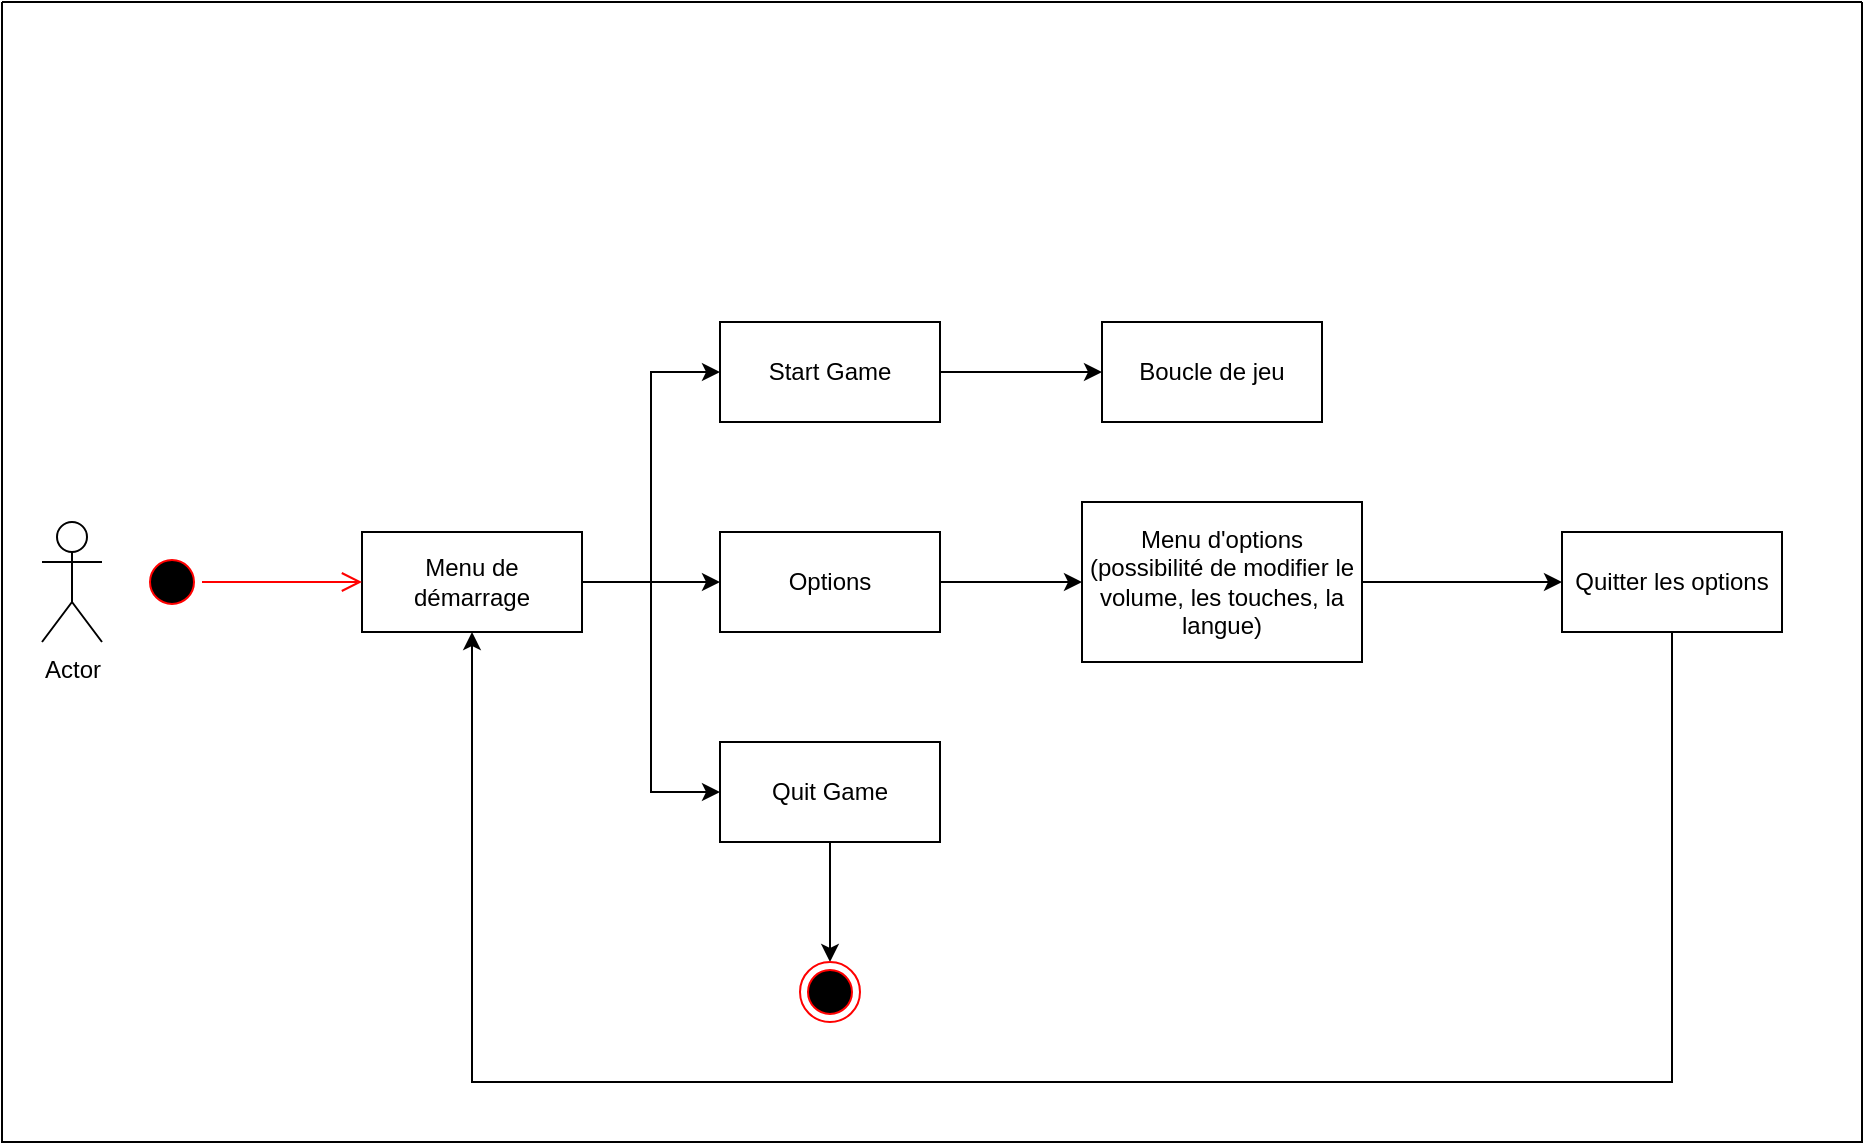 <mxfile version="28.2.5">
  <diagram name="Page-1" id="JIowyf5ZmtaRhC7pZ6tD">
    <mxGraphModel dx="1216" dy="730" grid="1" gridSize="10" guides="1" tooltips="1" connect="1" arrows="1" fold="1" page="1" pageScale="1" pageWidth="827" pageHeight="1169" math="0" shadow="0">
      <root>
        <mxCell id="0" />
        <mxCell id="1" parent="0" />
        <mxCell id="44VzV7iFw_1aFhjBjFrC-1" value="Actor" style="shape=umlActor;verticalLabelPosition=bottom;verticalAlign=top;html=1;" vertex="1" parent="1">
          <mxGeometry x="20" y="290" width="30" height="60" as="geometry" />
        </mxCell>
        <mxCell id="44VzV7iFw_1aFhjBjFrC-9" value="" style="edgeStyle=orthogonalEdgeStyle;rounded=0;orthogonalLoop=1;jettySize=auto;html=1;" edge="1" parent="1" source="44VzV7iFw_1aFhjBjFrC-2" target="44VzV7iFw_1aFhjBjFrC-7">
          <mxGeometry relative="1" as="geometry" />
        </mxCell>
        <mxCell id="44VzV7iFw_1aFhjBjFrC-13" style="edgeStyle=orthogonalEdgeStyle;rounded=0;orthogonalLoop=1;jettySize=auto;html=1;entryX=0;entryY=0.5;entryDx=0;entryDy=0;" edge="1" parent="1" source="44VzV7iFw_1aFhjBjFrC-2" target="44VzV7iFw_1aFhjBjFrC-8">
          <mxGeometry relative="1" as="geometry" />
        </mxCell>
        <mxCell id="44VzV7iFw_1aFhjBjFrC-14" style="edgeStyle=orthogonalEdgeStyle;rounded=0;orthogonalLoop=1;jettySize=auto;html=1;entryX=0;entryY=0.5;entryDx=0;entryDy=0;" edge="1" parent="1" source="44VzV7iFw_1aFhjBjFrC-2" target="44VzV7iFw_1aFhjBjFrC-6">
          <mxGeometry relative="1" as="geometry" />
        </mxCell>
        <mxCell id="44VzV7iFw_1aFhjBjFrC-2" value="Menu de démarrage" style="html=1;whiteSpace=wrap;" vertex="1" parent="1">
          <mxGeometry x="180" y="295" width="110" height="50" as="geometry" />
        </mxCell>
        <mxCell id="44VzV7iFw_1aFhjBjFrC-23" value="" style="edgeStyle=orthogonalEdgeStyle;rounded=0;orthogonalLoop=1;jettySize=auto;html=1;" edge="1" parent="1" source="44VzV7iFw_1aFhjBjFrC-6" target="44VzV7iFw_1aFhjBjFrC-22">
          <mxGeometry relative="1" as="geometry" />
        </mxCell>
        <mxCell id="44VzV7iFw_1aFhjBjFrC-6" value="Start Game" style="html=1;whiteSpace=wrap;" vertex="1" parent="1">
          <mxGeometry x="359" y="190" width="110" height="50" as="geometry" />
        </mxCell>
        <mxCell id="44VzV7iFw_1aFhjBjFrC-21" value="" style="edgeStyle=orthogonalEdgeStyle;rounded=0;orthogonalLoop=1;jettySize=auto;html=1;" edge="1" parent="1" source="44VzV7iFw_1aFhjBjFrC-7" target="44VzV7iFw_1aFhjBjFrC-20">
          <mxGeometry relative="1" as="geometry" />
        </mxCell>
        <mxCell id="44VzV7iFw_1aFhjBjFrC-7" value="Options" style="html=1;whiteSpace=wrap;" vertex="1" parent="1">
          <mxGeometry x="359" y="295" width="110" height="50" as="geometry" />
        </mxCell>
        <mxCell id="44VzV7iFw_1aFhjBjFrC-18" value="" style="edgeStyle=orthogonalEdgeStyle;rounded=0;orthogonalLoop=1;jettySize=auto;html=1;" edge="1" parent="1" source="44VzV7iFw_1aFhjBjFrC-8" target="44VzV7iFw_1aFhjBjFrC-17">
          <mxGeometry relative="1" as="geometry" />
        </mxCell>
        <mxCell id="44VzV7iFw_1aFhjBjFrC-8" value="Quit Game" style="html=1;whiteSpace=wrap;" vertex="1" parent="1">
          <mxGeometry x="359" y="400" width="110" height="50" as="geometry" />
        </mxCell>
        <mxCell id="44VzV7iFw_1aFhjBjFrC-15" value="" style="ellipse;html=1;shape=startState;fillColor=#000000;strokeColor=#ff0000;" vertex="1" parent="1">
          <mxGeometry x="70" y="305" width="30" height="30" as="geometry" />
        </mxCell>
        <mxCell id="44VzV7iFw_1aFhjBjFrC-16" value="" style="edgeStyle=orthogonalEdgeStyle;html=1;verticalAlign=bottom;endArrow=open;endSize=8;strokeColor=#ff0000;rounded=0;" edge="1" source="44VzV7iFw_1aFhjBjFrC-15" parent="1" target="44VzV7iFw_1aFhjBjFrC-2">
          <mxGeometry relative="1" as="geometry">
            <mxPoint x="115" y="500" as="targetPoint" />
          </mxGeometry>
        </mxCell>
        <mxCell id="44VzV7iFw_1aFhjBjFrC-17" value="" style="ellipse;html=1;shape=endState;fillColor=#000000;strokeColor=#ff0000;" vertex="1" parent="1">
          <mxGeometry x="399" y="510" width="30" height="30" as="geometry" />
        </mxCell>
        <mxCell id="44VzV7iFw_1aFhjBjFrC-25" value="" style="edgeStyle=orthogonalEdgeStyle;rounded=0;orthogonalLoop=1;jettySize=auto;html=1;" edge="1" parent="1" source="44VzV7iFw_1aFhjBjFrC-20" target="44VzV7iFw_1aFhjBjFrC-24">
          <mxGeometry relative="1" as="geometry" />
        </mxCell>
        <mxCell id="44VzV7iFw_1aFhjBjFrC-20" value="Menu d&#39;options&lt;div&gt;(possibilité de modifier le volume, les touches, la langue)&lt;/div&gt;" style="html=1;whiteSpace=wrap;" vertex="1" parent="1">
          <mxGeometry x="540" y="280" width="140" height="80" as="geometry" />
        </mxCell>
        <mxCell id="44VzV7iFw_1aFhjBjFrC-22" value="Boucle de jeu" style="html=1;whiteSpace=wrap;" vertex="1" parent="1">
          <mxGeometry x="550" y="190" width="110" height="50" as="geometry" />
        </mxCell>
        <mxCell id="44VzV7iFw_1aFhjBjFrC-27" value="" style="edgeStyle=orthogonalEdgeStyle;rounded=0;orthogonalLoop=1;jettySize=auto;html=1;" edge="1" parent="1" source="44VzV7iFw_1aFhjBjFrC-24" target="44VzV7iFw_1aFhjBjFrC-2">
          <mxGeometry relative="1" as="geometry">
            <mxPoint x="835" y="425" as="targetPoint" />
            <Array as="points">
              <mxPoint x="835" y="570" />
              <mxPoint x="235" y="570" />
            </Array>
          </mxGeometry>
        </mxCell>
        <mxCell id="44VzV7iFw_1aFhjBjFrC-24" value="Quitter les options" style="html=1;whiteSpace=wrap;" vertex="1" parent="1">
          <mxGeometry x="780" y="295" width="110" height="50" as="geometry" />
        </mxCell>
        <mxCell id="44VzV7iFw_1aFhjBjFrC-31" value="" style="swimlane;startSize=0;" vertex="1" parent="1">
          <mxGeometry y="30" width="930" height="570" as="geometry" />
        </mxCell>
      </root>
    </mxGraphModel>
  </diagram>
</mxfile>
